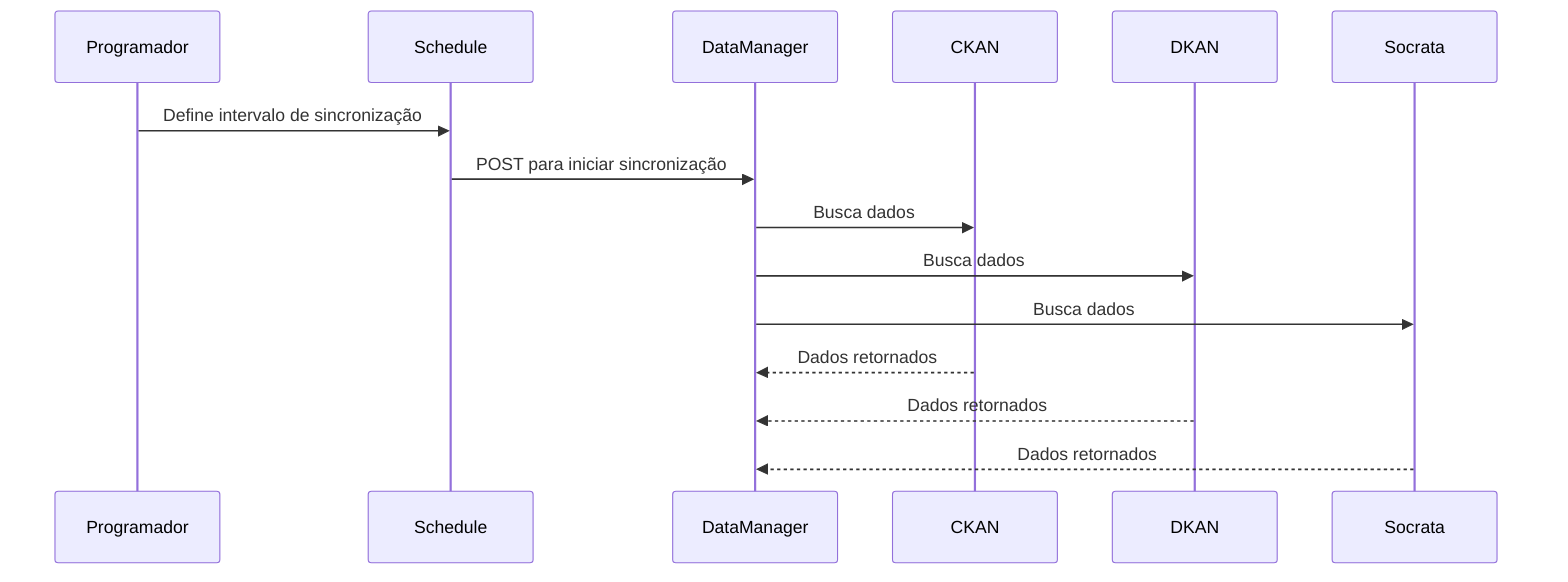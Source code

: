sequenceDiagram
    participant Programador
    participant Schedule
    participant DataManager
    participant CKAN
    participant DKAN
    participant Socrata

    Programador->>Schedule: Define intervalo de sincronização
    Schedule->>DataManager: POST para iniciar sincronização
    DataManager->>CKAN: Busca dados
    DataManager->>DKAN: Busca dados
    DataManager->>Socrata: Busca dados
    CKAN-->>DataManager: Dados retornados
    DKAN-->>DataManager: Dados retornados
    Socrata-->>DataManager: Dados retornados
